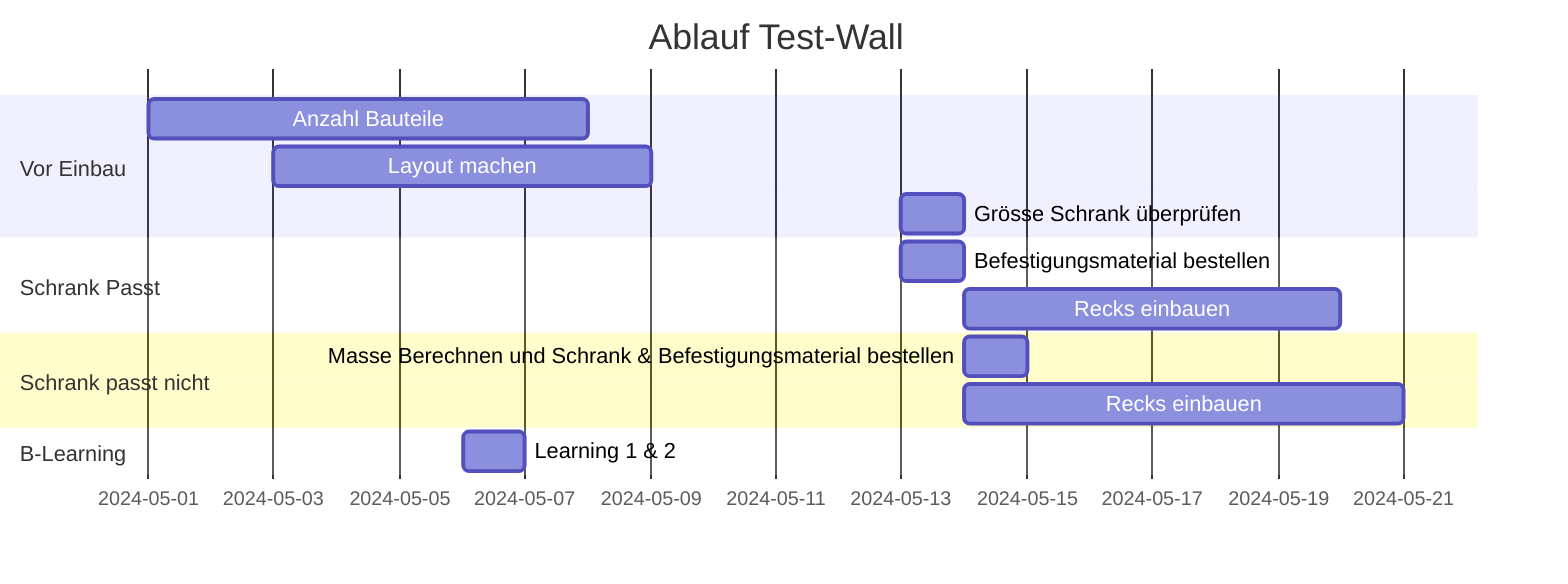 gantt
    title Ablauf Test-Wall
    dateFormat  YYYY-MM-DD
    section Vor Einbau
    Anzahl Bauteile           :a1, 2024-05-01, 7d
    Layout machen     :a2, 2024-05-03  , 6d
    Grösse Schrank überprüfen :a3, 2024-05-13, 1d
    section Schrank Passt
    Befestigungsmaterial bestellen      :b1, 2024-05-13 , 1d
    Recks einbauen      :after b1, 6d
    section Schrank passt nicht
    Masse Berechnen und Schrank & Befestigungsmaterial bestellen :after a3, 1d
    Recks einbauen :c1, after b1, 7d
    section B-Learning
    Learning 1 & 2 :d1, 2024-05-06, 1d